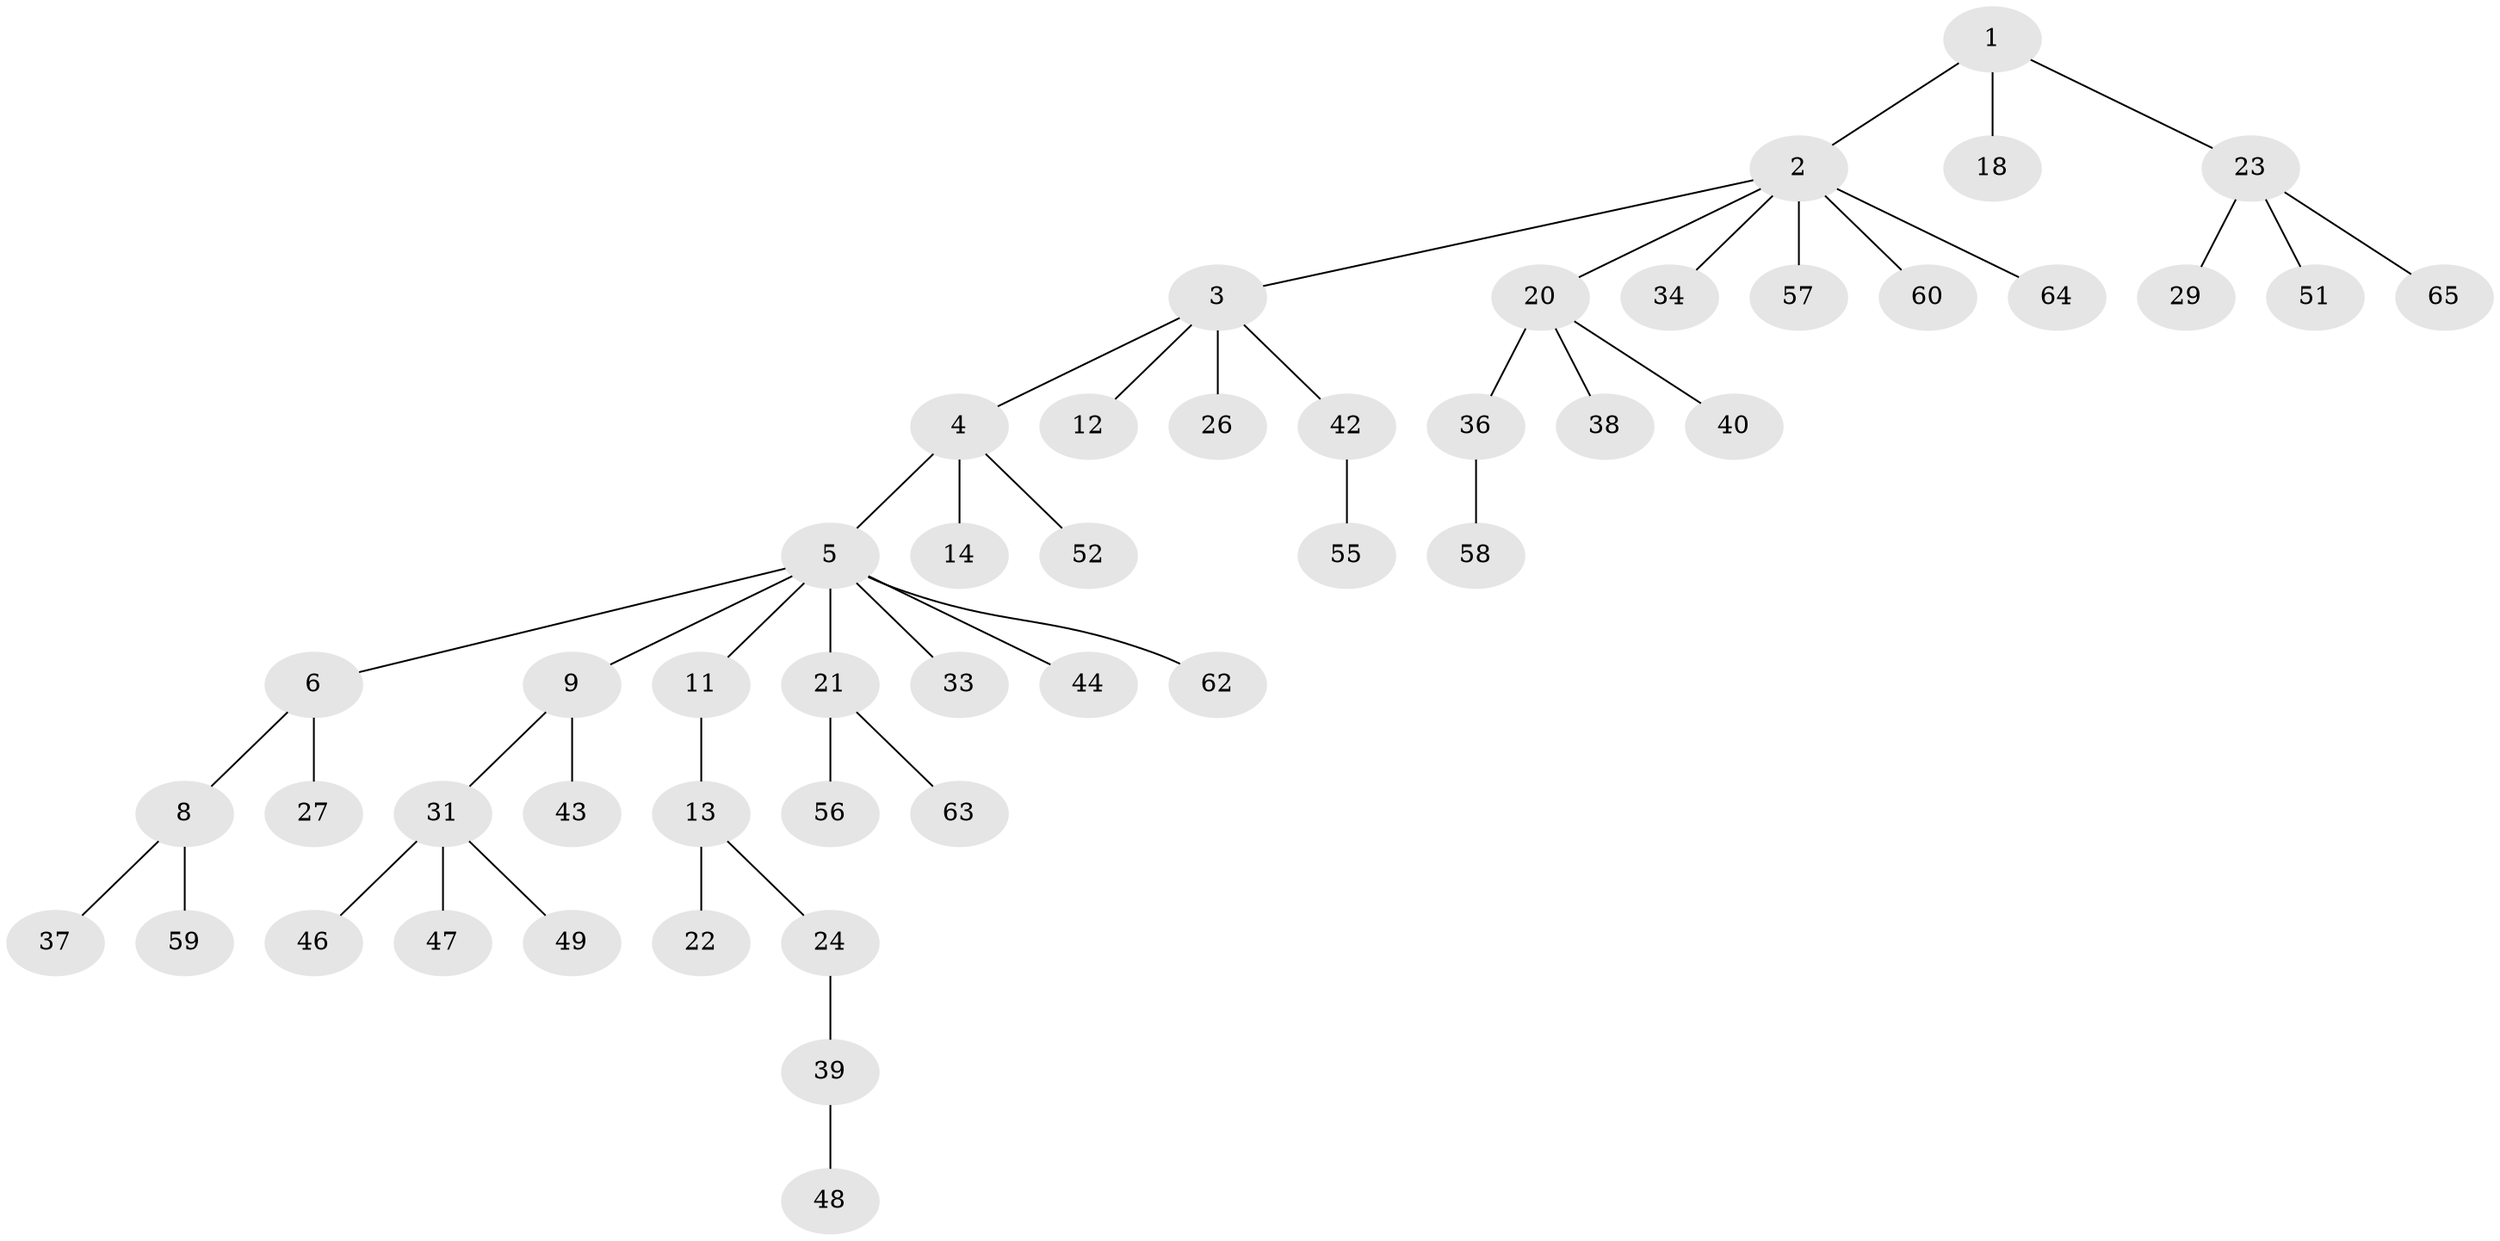 // Generated by graph-tools (version 1.1) at 2025/24/03/03/25 07:24:06]
// undirected, 48 vertices, 47 edges
graph export_dot {
graph [start="1"]
  node [color=gray90,style=filled];
  1 [super="+17"];
  2 [super="+7"];
  3 [super="+19"];
  4 [super="+35"];
  5 [super="+10"];
  6;
  8 [super="+16"];
  9 [super="+15"];
  11 [super="+53"];
  12;
  13 [super="+28"];
  14;
  18 [super="+50"];
  20 [super="+41"];
  21 [super="+30"];
  22;
  23 [super="+25"];
  24;
  26;
  27 [super="+32"];
  29;
  31 [super="+45"];
  33;
  34;
  36 [super="+54"];
  37 [super="+61"];
  38;
  39;
  40;
  42;
  43;
  44;
  46;
  47;
  48;
  49;
  51;
  52;
  55;
  56;
  57;
  58;
  59;
  60;
  62;
  63;
  64;
  65;
  1 -- 2;
  1 -- 18;
  1 -- 23;
  2 -- 3;
  2 -- 34;
  2 -- 60;
  2 -- 64;
  2 -- 57;
  2 -- 20;
  3 -- 4;
  3 -- 12;
  3 -- 26;
  3 -- 42;
  4 -- 5;
  4 -- 14;
  4 -- 52;
  5 -- 6;
  5 -- 9;
  5 -- 21;
  5 -- 62;
  5 -- 33;
  5 -- 11;
  5 -- 44;
  6 -- 8;
  6 -- 27;
  8 -- 37;
  8 -- 59;
  9 -- 31;
  9 -- 43;
  11 -- 13;
  13 -- 22;
  13 -- 24;
  20 -- 36;
  20 -- 38;
  20 -- 40;
  21 -- 63;
  21 -- 56;
  23 -- 29;
  23 -- 65;
  23 -- 51;
  24 -- 39;
  31 -- 46;
  31 -- 49;
  31 -- 47;
  36 -- 58;
  39 -- 48;
  42 -- 55;
}
